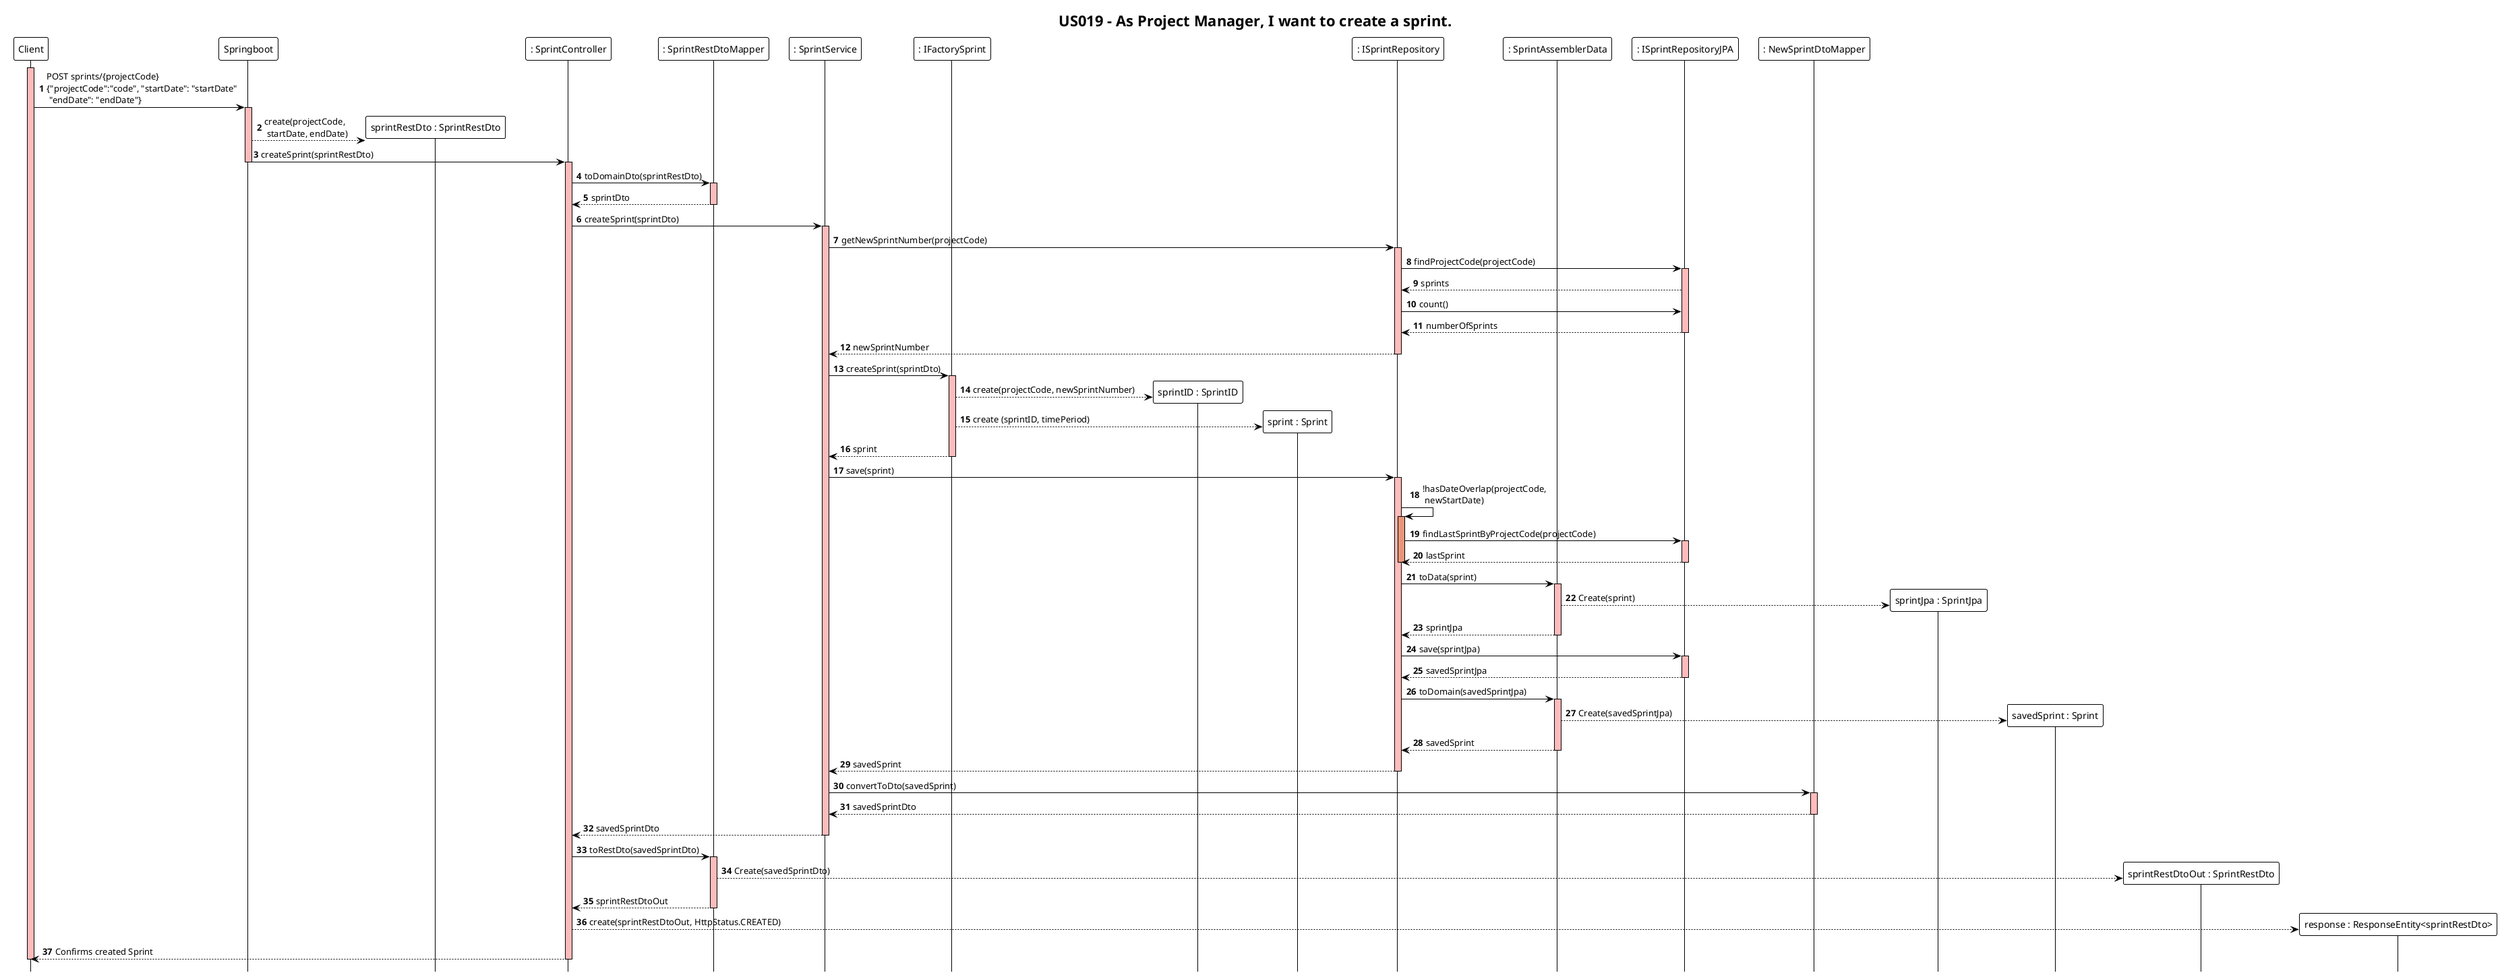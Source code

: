 @startuml
!theme plain
hide footbox
autonumber
skinparam sequence {
LifeLineBackgroundColor #FFBBBB
}
title "US019 - As Project Manager, I want to create a sprint."

participant Client
participant "Springboot"
participant "sprintRestDto : SprintRestDto" as restDto
participant ": SprintController" as Controller
participant ": SprintRestDtoMapper" as RestMapper
participant ": SprintService" as Service
participant ": IFactorySprint" as Factory
participant "sprintID : SprintID" as SprintID
participant "sprint : Sprint" as Sprint
participant ": ISprintRepository" as Repository
participant ": SprintAssemblerData" as Assembler
participant ": ISprintRepositoryJPA" as RepositoryJPA
participant ": NewSprintDtoMapper" as NewMapper
participant "sprintJpa : SprintJpa" as SprintJpa
participant "savedSprint : Sprint" as savedSprint
participant "sprintRestDtoOut : SprintRestDto" as sprintRestDtoOut
participant "response : ResponseEntity<sprintRestDto>" as response

activate Client
Client ->  Springboot: POST sprints/{projectCode} \n{"projectCode":"code", "startDate": "startDate"\n "endDate": "endDate"}

activate Springboot
Springboot --> restDto **: create(projectCode,\n startDate, endDate)
Springboot -> Controller: createSprint(sprintRestDto)
deactivate Springboot
activate Controller

Controller -> RestMapper : toDomainDto(sprintRestDto)
activate RestMapper
RestMapper --> Controller : sprintDto
deactivate RestMapper
Controller -> Service : createSprint(sprintDto)
activate Service

Service -> Repository : getNewSprintNumber(projectCode)
activate Repository

Repository -> RepositoryJPA : findProjectCode(projectCode)
activate RepositoryJPA
RepositoryJPA --> Repository: sprints
Repository -> RepositoryJPA : count()
RepositoryJPA --> Repository: numberOfSprints
deactivate RepositoryJPA

Repository --> Service : newSprintNumber
deactivate Repository

Service -> Factory: createSprint(sprintDto)
activate Factory

Factory --> SprintID ** : create(projectCode, newSprintNumber)

Factory --> Sprint ** : create (sprintID, timePeriod)
Factory --> Service : sprint
deactivate

Service -> Repository :save(sprint)
activate Repository

Repository -> Repository : !hasDateOverlap(projectCode,\n newStartDate)
activate Repository #Darksalmon
Repository -> RepositoryJPA : findLastSprintByProjectCode(projectCode)
activate RepositoryJPA
RepositoryJPA --> Repository : lastSprint
deactivate Repository
deactivate RepositoryJPA

Repository -> Assembler : toData(sprint)
activate Assembler
Assembler --> SprintJpa ** :Create(sprint)
Assembler --> Repository: sprintJpa
deactivate Assembler

Repository -> RepositoryJPA : save(sprintJpa)
activate RepositoryJPA #FFBBBB
RepositoryJPA --> Repository : savedSprintJpa
deactivate RepositoryJPA
Repository -> Assembler : toDomain(savedSprintJpa)
activate Assembler #FFBBBB
Assembler --> savedSprint ** :Create(savedSprintJpa)
Assembler --> Repository : savedSprint
deactivate Assembler

Repository --> Service: savedSprint
deactivate Repository
Service -> NewMapper : convertToDto(savedSprint)
activate NewMapper
NewMapper --> Service : savedSprintDto
deactivate

Service --> Controller: savedSprintDto
deactivate
Controller -> RestMapper :toRestDto(savedSprintDto)
activate RestMapper
RestMapper --> sprintRestDtoOut ** :Create(savedSprintDto)
RestMapper --> Controller :sprintRestDtoOut
deactivate RestMapper
Controller --> response ** : create(sprintRestDtoOut, HttpStatus.CREATED)
Controller --> Client: Confirms created Sprint
deactivate Controller
deactivate Client
@enduml